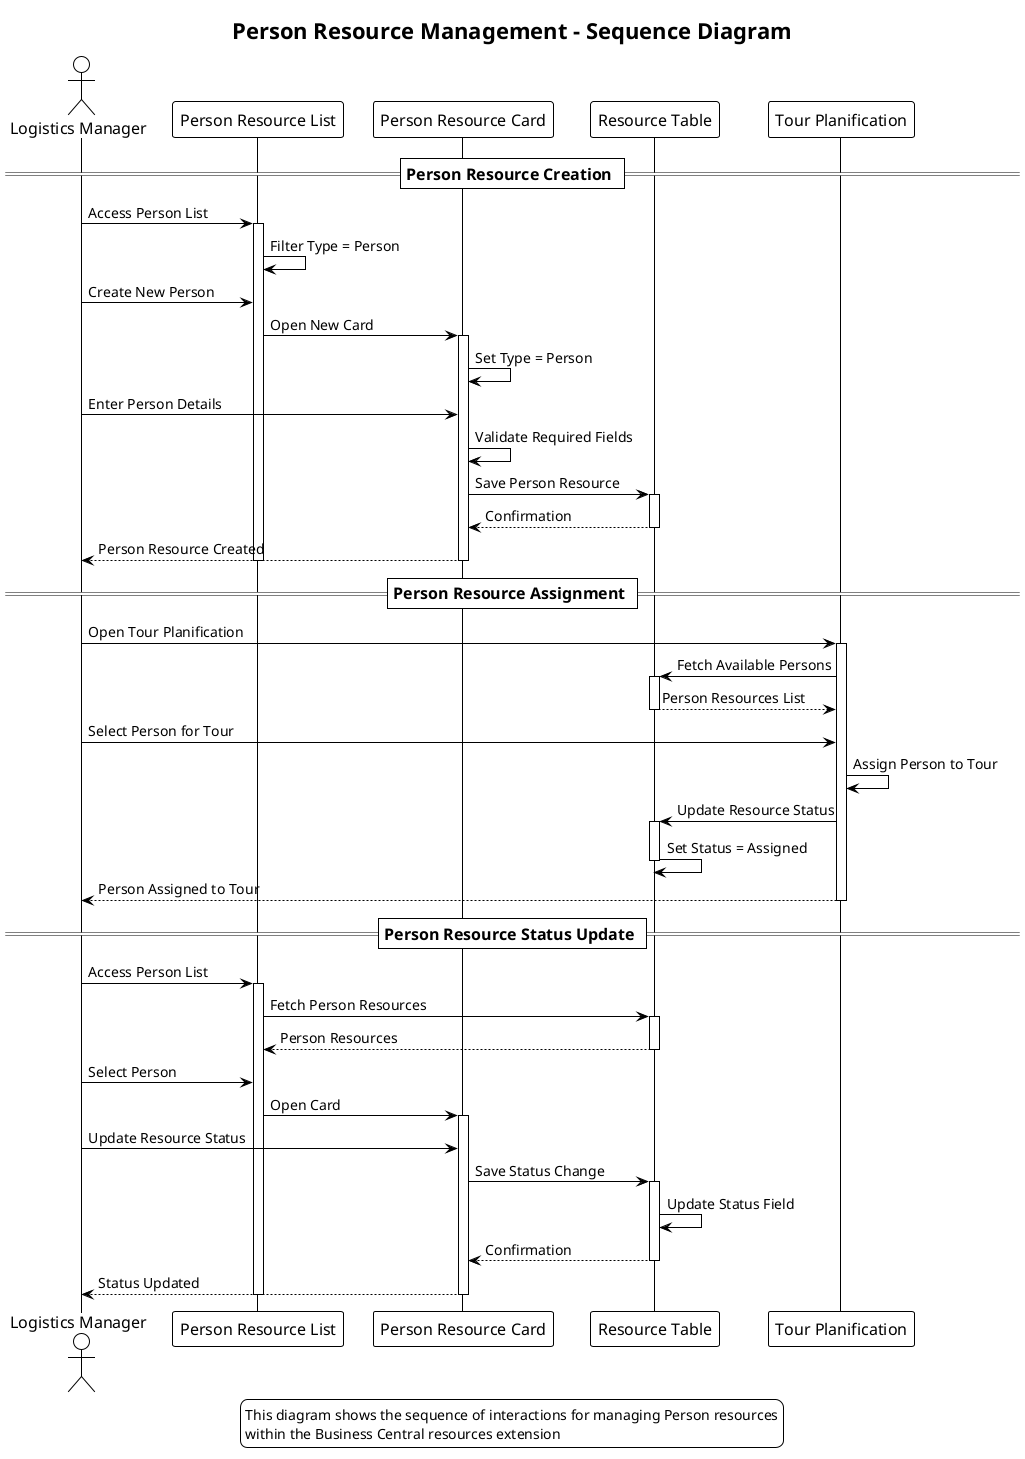 @startuml Person Resource Sequence Diagram
!theme plain
skinparam pageFormat A4
skinparam pageOrientation portrait
skinparam sequenceTitleFontSize 20
skinparam sequenceDividerFontSize 16
skinparam sequenceGroupFontSize 16
skinparam sequenceBoxFontSize 14
skinparam sequenceArrowFontSize 14
skinparam sequenceActorFontSize 16
skinparam sequenceParticipantFontSize 16

title Person Resource Management - Sequence Diagram

actor "Logistics Manager" as Manager
participant "Person Resource List" as ResourceList
participant "Person Resource Card" as ResourceCard
participant "Resource Table" as ResourceTable
participant "Tour Planification" as TourPlan

== Person Resource Creation ==
Manager -> ResourceList : Access Person List
activate ResourceList
ResourceList -> ResourceList : Filter Type = Person
Manager -> ResourceList : Create New Person
ResourceList -> ResourceCard : Open New Card
activate ResourceCard
ResourceCard -> ResourceCard : Set Type = Person
Manager -> ResourceCard : Enter Person Details
ResourceCard -> ResourceCard : Validate Required Fields
ResourceCard -> ResourceTable : Save Person Resource
activate ResourceTable
ResourceTable --> ResourceCard : Confirmation
deactivate ResourceTable
ResourceCard --> Manager : Person Resource Created
deactivate ResourceCard
deactivate ResourceList

== Person Resource Assignment ==
Manager -> TourPlan : Open Tour Planification
activate TourPlan
TourPlan -> ResourceTable : Fetch Available Persons
activate ResourceTable
ResourceTable --> TourPlan : Person Resources List
deactivate ResourceTable
Manager -> TourPlan : Select Person for Tour
TourPlan -> TourPlan : Assign Person to Tour
TourPlan -> ResourceTable : Update Resource Status
activate ResourceTable
ResourceTable -> ResourceTable : Set Status = Assigned
deactivate ResourceTable
TourPlan --> Manager : Person Assigned to Tour
deactivate TourPlan

== Person Resource Status Update ==
Manager -> ResourceList : Access Person List
activate ResourceList
ResourceList -> ResourceTable : Fetch Person Resources
activate ResourceTable
ResourceTable --> ResourceList : Person Resources
deactivate ResourceTable
Manager -> ResourceList : Select Person
ResourceList -> ResourceCard : Open Card
activate ResourceCard
Manager -> ResourceCard : Update Resource Status
ResourceCard -> ResourceTable : Save Status Change
activate ResourceTable
ResourceTable -> ResourceTable : Update Status Field
ResourceTable --> ResourceCard : Confirmation
deactivate ResourceTable
ResourceCard --> Manager : Status Updated
deactivate ResourceCard
deactivate ResourceList

legend
  This diagram shows the sequence of interactions for managing Person resources
  within the Business Central resources extension
end legend

@enduml 